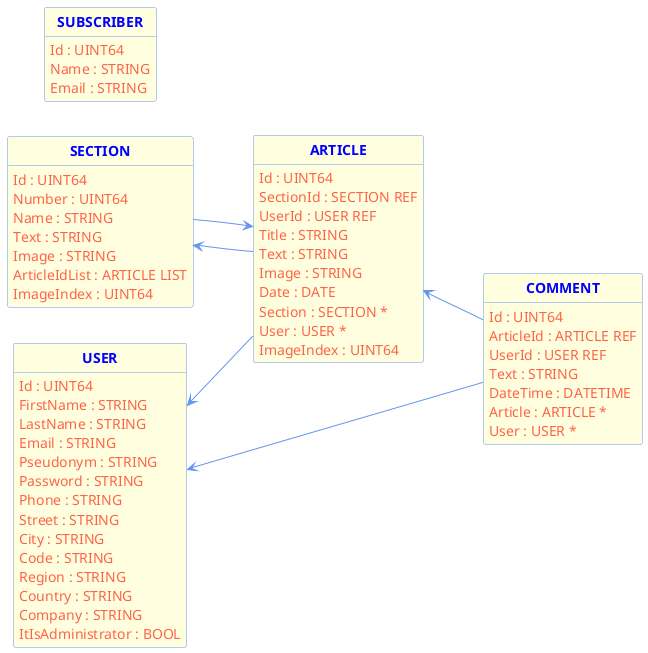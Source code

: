 @startuml
skinparam shadowing false
skinparam classAttributeIconSize 0
skinparam classAttributeFontColor tomato
skinparam classFontStyle bold
skinparam classFontColor blue
skinparam classBackgroundColor lightyellow
skinparam classBorderColor cornflowerblue
skinparam arrowColor cornflowerblue
hide circle
hide methods
left to right direction

class SECTION {
    Id : UINT64
    Number : UINT64
    Name : STRING
    Text : STRING
    Image : STRING
    ArticleIdList : ARTICLE LIST
    ImageIndex : UINT64
}

class USER {
    Id : UINT64
    FirstName : STRING
    LastName : STRING
    Email : STRING
    Pseudonym : STRING
    Password : STRING
    Phone : STRING
    Street : STRING
    City : STRING
    Code : STRING
    Region : STRING
    Country : STRING
    Company : STRING
    ItIsAdministrator : BOOL
}

class ARTICLE {
    Id : UINT64
    SectionId : SECTION REF
    UserId : USER REF
    Title : STRING
    Text : STRING
    Image : STRING
    Date : DATE
    Section : SECTION *
    User : USER *
    ImageIndex : UINT64
}

class COMMENT {
    Id : UINT64
    ArticleId : ARTICLE REF
    UserId : USER REF
    Text : STRING
    DateTime : DATETIME
    Article : ARTICLE *
    User : USER *
}

class SUBSCRIBER {
    Id : UINT64
    Name : STRING
    Email : STRING
}

ARTICLE <-- SECTION

SECTION <-- ARTICLE

USER <-- ARTICLE

ARTICLE <-- COMMENT

USER <-- COMMENT

@enduml
